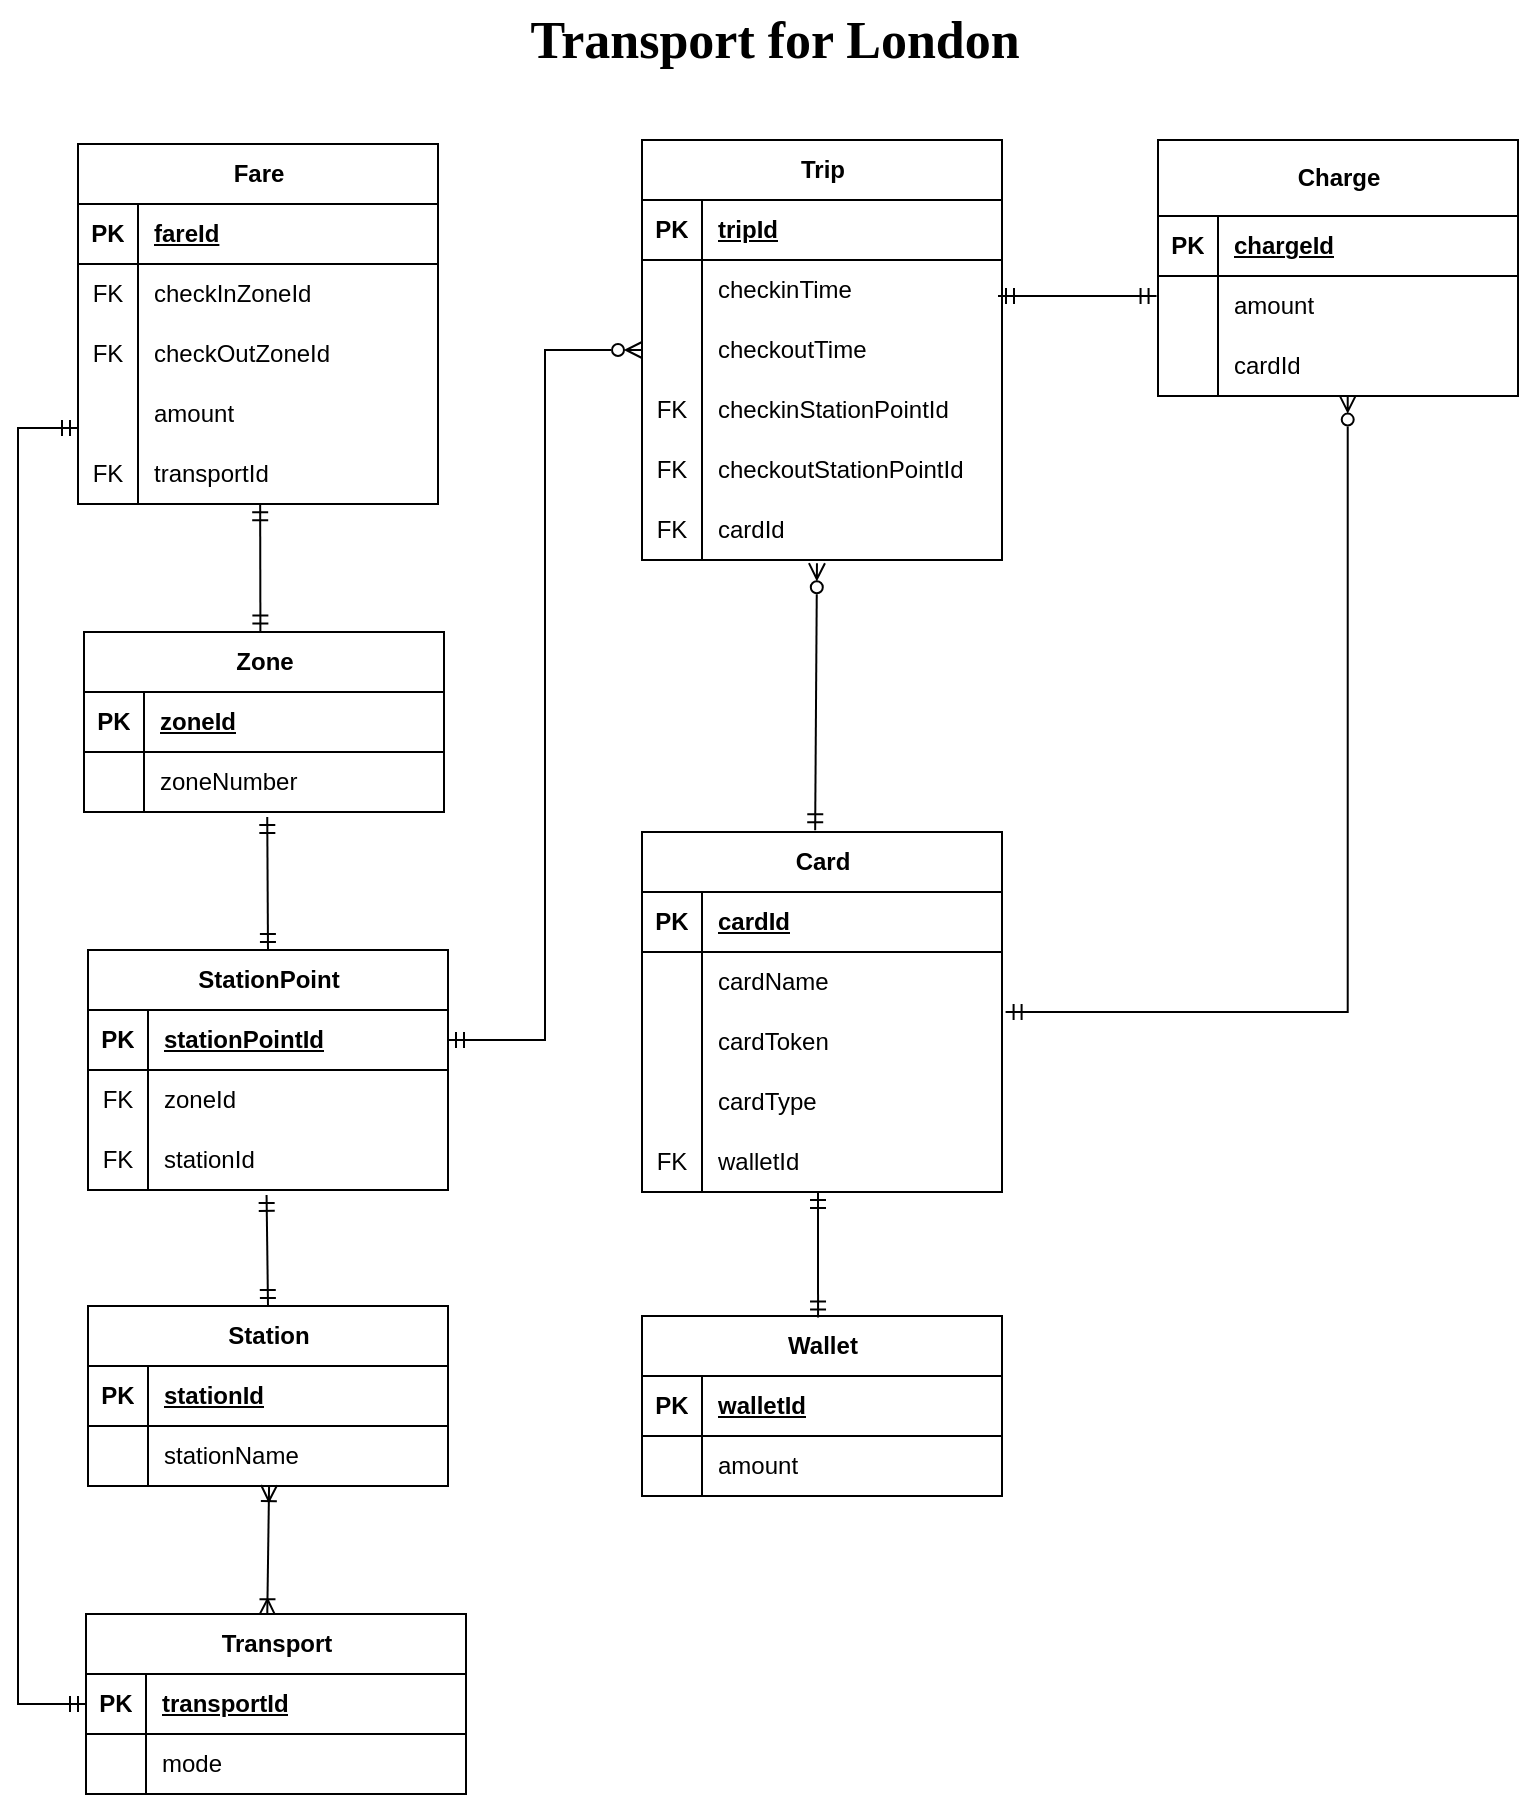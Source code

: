 <mxfile version="24.7.7">
  <diagram name="Page-1" id="7pQAhp6f_PTi3sJrhDNU">
    <mxGraphModel dx="1764" dy="916" grid="1" gridSize="10" guides="1" tooltips="1" connect="1" arrows="1" fold="1" page="1" pageScale="1" pageWidth="850" pageHeight="1100" math="0" shadow="0">
      <root>
        <mxCell id="0" />
        <mxCell id="1" parent="0" />
        <mxCell id="iJffZn7UxwOHTR3Jq8_1-1" value="Zone" style="shape=table;startSize=30;container=1;collapsible=1;childLayout=tableLayout;fixedRows=1;rowLines=0;fontStyle=1;align=center;resizeLast=1;html=1;" parent="1" vertex="1">
          <mxGeometry x="73" y="410" width="180" height="90" as="geometry" />
        </mxCell>
        <mxCell id="iJffZn7UxwOHTR3Jq8_1-2" value="" style="shape=tableRow;horizontal=0;startSize=0;swimlaneHead=0;swimlaneBody=0;fillColor=none;collapsible=0;dropTarget=0;points=[[0,0.5],[1,0.5]];portConstraint=eastwest;top=0;left=0;right=0;bottom=1;" parent="iJffZn7UxwOHTR3Jq8_1-1" vertex="1">
          <mxGeometry y="30" width="180" height="30" as="geometry" />
        </mxCell>
        <mxCell id="iJffZn7UxwOHTR3Jq8_1-3" value="PK" style="shape=partialRectangle;connectable=0;fillColor=none;top=0;left=0;bottom=0;right=0;fontStyle=1;overflow=hidden;whiteSpace=wrap;html=1;" parent="iJffZn7UxwOHTR3Jq8_1-2" vertex="1">
          <mxGeometry width="30" height="30" as="geometry">
            <mxRectangle width="30" height="30" as="alternateBounds" />
          </mxGeometry>
        </mxCell>
        <mxCell id="iJffZn7UxwOHTR3Jq8_1-4" value="zoneId" style="shape=partialRectangle;connectable=0;fillColor=none;top=0;left=0;bottom=0;right=0;align=left;spacingLeft=6;fontStyle=5;overflow=hidden;whiteSpace=wrap;html=1;" parent="iJffZn7UxwOHTR3Jq8_1-2" vertex="1">
          <mxGeometry x="30" width="150" height="30" as="geometry">
            <mxRectangle width="150" height="30" as="alternateBounds" />
          </mxGeometry>
        </mxCell>
        <mxCell id="iJffZn7UxwOHTR3Jq8_1-8" value="" style="shape=tableRow;horizontal=0;startSize=0;swimlaneHead=0;swimlaneBody=0;fillColor=none;collapsible=0;dropTarget=0;points=[[0,0.5],[1,0.5]];portConstraint=eastwest;top=0;left=0;right=0;bottom=0;" parent="iJffZn7UxwOHTR3Jq8_1-1" vertex="1">
          <mxGeometry y="60" width="180" height="30" as="geometry" />
        </mxCell>
        <mxCell id="iJffZn7UxwOHTR3Jq8_1-9" value="" style="shape=partialRectangle;connectable=0;fillColor=none;top=0;left=0;bottom=0;right=0;editable=1;overflow=hidden;whiteSpace=wrap;html=1;" parent="iJffZn7UxwOHTR3Jq8_1-8" vertex="1">
          <mxGeometry width="30" height="30" as="geometry">
            <mxRectangle width="30" height="30" as="alternateBounds" />
          </mxGeometry>
        </mxCell>
        <mxCell id="iJffZn7UxwOHTR3Jq8_1-10" value="zoneNumber" style="shape=partialRectangle;connectable=0;fillColor=none;top=0;left=0;bottom=0;right=0;align=left;spacingLeft=6;overflow=hidden;whiteSpace=wrap;html=1;" parent="iJffZn7UxwOHTR3Jq8_1-8" vertex="1">
          <mxGeometry x="30" width="150" height="30" as="geometry">
            <mxRectangle width="150" height="30" as="alternateBounds" />
          </mxGeometry>
        </mxCell>
        <mxCell id="iJffZn7UxwOHTR3Jq8_1-14" value="Trip" style="shape=table;startSize=30;container=1;collapsible=1;childLayout=tableLayout;fixedRows=1;rowLines=0;fontStyle=1;align=center;resizeLast=1;html=1;" parent="1" vertex="1">
          <mxGeometry x="352" y="164" width="180" height="210" as="geometry" />
        </mxCell>
        <mxCell id="iJffZn7UxwOHTR3Jq8_1-15" value="" style="shape=tableRow;horizontal=0;startSize=0;swimlaneHead=0;swimlaneBody=0;fillColor=none;collapsible=0;dropTarget=0;points=[[0,0.5],[1,0.5]];portConstraint=eastwest;top=0;left=0;right=0;bottom=1;" parent="iJffZn7UxwOHTR3Jq8_1-14" vertex="1">
          <mxGeometry y="30" width="180" height="30" as="geometry" />
        </mxCell>
        <mxCell id="iJffZn7UxwOHTR3Jq8_1-16" value="PK" style="shape=partialRectangle;connectable=0;fillColor=none;top=0;left=0;bottom=0;right=0;fontStyle=1;overflow=hidden;whiteSpace=wrap;html=1;" parent="iJffZn7UxwOHTR3Jq8_1-15" vertex="1">
          <mxGeometry width="30" height="30" as="geometry">
            <mxRectangle width="30" height="30" as="alternateBounds" />
          </mxGeometry>
        </mxCell>
        <mxCell id="iJffZn7UxwOHTR3Jq8_1-17" value="tripId" style="shape=partialRectangle;connectable=0;fillColor=none;top=0;left=0;bottom=0;right=0;align=left;spacingLeft=6;fontStyle=5;overflow=hidden;whiteSpace=wrap;html=1;" parent="iJffZn7UxwOHTR3Jq8_1-15" vertex="1">
          <mxGeometry x="30" width="150" height="30" as="geometry">
            <mxRectangle width="150" height="30" as="alternateBounds" />
          </mxGeometry>
        </mxCell>
        <mxCell id="iJffZn7UxwOHTR3Jq8_1-18" value="" style="shape=tableRow;horizontal=0;startSize=0;swimlaneHead=0;swimlaneBody=0;fillColor=none;collapsible=0;dropTarget=0;points=[[0,0.5],[1,0.5]];portConstraint=eastwest;top=0;left=0;right=0;bottom=0;" parent="iJffZn7UxwOHTR3Jq8_1-14" vertex="1">
          <mxGeometry y="60" width="180" height="30" as="geometry" />
        </mxCell>
        <mxCell id="iJffZn7UxwOHTR3Jq8_1-19" value="" style="shape=partialRectangle;connectable=0;fillColor=none;top=0;left=0;bottom=0;right=0;editable=1;overflow=hidden;whiteSpace=wrap;html=1;" parent="iJffZn7UxwOHTR3Jq8_1-18" vertex="1">
          <mxGeometry width="30" height="30" as="geometry">
            <mxRectangle width="30" height="30" as="alternateBounds" />
          </mxGeometry>
        </mxCell>
        <mxCell id="iJffZn7UxwOHTR3Jq8_1-20" value="checkinTime" style="shape=partialRectangle;connectable=0;fillColor=none;top=0;left=0;bottom=0;right=0;align=left;spacingLeft=6;overflow=hidden;whiteSpace=wrap;html=1;" parent="iJffZn7UxwOHTR3Jq8_1-18" vertex="1">
          <mxGeometry x="30" width="150" height="30" as="geometry">
            <mxRectangle width="150" height="30" as="alternateBounds" />
          </mxGeometry>
        </mxCell>
        <mxCell id="iJffZn7UxwOHTR3Jq8_1-63" value="" style="shape=tableRow;horizontal=0;startSize=0;swimlaneHead=0;swimlaneBody=0;fillColor=none;collapsible=0;dropTarget=0;points=[[0,0.5],[1,0.5]];portConstraint=eastwest;top=0;left=0;right=0;bottom=0;" parent="iJffZn7UxwOHTR3Jq8_1-14" vertex="1">
          <mxGeometry y="90" width="180" height="30" as="geometry" />
        </mxCell>
        <mxCell id="iJffZn7UxwOHTR3Jq8_1-64" value="" style="shape=partialRectangle;connectable=0;fillColor=none;top=0;left=0;bottom=0;right=0;editable=1;overflow=hidden;whiteSpace=wrap;html=1;" parent="iJffZn7UxwOHTR3Jq8_1-63" vertex="1">
          <mxGeometry width="30" height="30" as="geometry">
            <mxRectangle width="30" height="30" as="alternateBounds" />
          </mxGeometry>
        </mxCell>
        <mxCell id="iJffZn7UxwOHTR3Jq8_1-65" value="checkoutTime" style="shape=partialRectangle;connectable=0;fillColor=none;top=0;left=0;bottom=0;right=0;align=left;spacingLeft=6;overflow=hidden;whiteSpace=wrap;html=1;" parent="iJffZn7UxwOHTR3Jq8_1-63" vertex="1">
          <mxGeometry x="30" width="150" height="30" as="geometry">
            <mxRectangle width="150" height="30" as="alternateBounds" />
          </mxGeometry>
        </mxCell>
        <mxCell id="iJffZn7UxwOHTR3Jq8_1-69" value="" style="shape=tableRow;horizontal=0;startSize=0;swimlaneHead=0;swimlaneBody=0;fillColor=none;collapsible=0;dropTarget=0;points=[[0,0.5],[1,0.5]];portConstraint=eastwest;top=0;left=0;right=0;bottom=0;" parent="iJffZn7UxwOHTR3Jq8_1-14" vertex="1">
          <mxGeometry y="120" width="180" height="30" as="geometry" />
        </mxCell>
        <mxCell id="iJffZn7UxwOHTR3Jq8_1-70" value="FK" style="shape=partialRectangle;connectable=0;fillColor=none;top=0;left=0;bottom=0;right=0;editable=1;overflow=hidden;whiteSpace=wrap;html=1;" parent="iJffZn7UxwOHTR3Jq8_1-69" vertex="1">
          <mxGeometry width="30" height="30" as="geometry">
            <mxRectangle width="30" height="30" as="alternateBounds" />
          </mxGeometry>
        </mxCell>
        <mxCell id="iJffZn7UxwOHTR3Jq8_1-71" value="checkinStationPointId" style="shape=partialRectangle;connectable=0;fillColor=none;top=0;left=0;bottom=0;right=0;align=left;spacingLeft=6;overflow=hidden;whiteSpace=wrap;html=1;" parent="iJffZn7UxwOHTR3Jq8_1-69" vertex="1">
          <mxGeometry x="30" width="150" height="30" as="geometry">
            <mxRectangle width="150" height="30" as="alternateBounds" />
          </mxGeometry>
        </mxCell>
        <mxCell id="iJffZn7UxwOHTR3Jq8_1-72" value="" style="shape=tableRow;horizontal=0;startSize=0;swimlaneHead=0;swimlaneBody=0;fillColor=none;collapsible=0;dropTarget=0;points=[[0,0.5],[1,0.5]];portConstraint=eastwest;top=0;left=0;right=0;bottom=0;" parent="iJffZn7UxwOHTR3Jq8_1-14" vertex="1">
          <mxGeometry y="150" width="180" height="30" as="geometry" />
        </mxCell>
        <mxCell id="iJffZn7UxwOHTR3Jq8_1-73" value="FK" style="shape=partialRectangle;connectable=0;fillColor=none;top=0;left=0;bottom=0;right=0;editable=1;overflow=hidden;whiteSpace=wrap;html=1;" parent="iJffZn7UxwOHTR3Jq8_1-72" vertex="1">
          <mxGeometry width="30" height="30" as="geometry">
            <mxRectangle width="30" height="30" as="alternateBounds" />
          </mxGeometry>
        </mxCell>
        <mxCell id="iJffZn7UxwOHTR3Jq8_1-74" value="checkoutStationPointId" style="shape=partialRectangle;connectable=0;fillColor=none;top=0;left=0;bottom=0;right=0;align=left;spacingLeft=6;overflow=hidden;whiteSpace=wrap;html=1;" parent="iJffZn7UxwOHTR3Jq8_1-72" vertex="1">
          <mxGeometry x="30" width="150" height="30" as="geometry">
            <mxRectangle width="150" height="30" as="alternateBounds" />
          </mxGeometry>
        </mxCell>
        <mxCell id="G-vNG7-t3y2ZLVlh01c0-51" value="" style="shape=tableRow;horizontal=0;startSize=0;swimlaneHead=0;swimlaneBody=0;fillColor=none;collapsible=0;dropTarget=0;points=[[0,0.5],[1,0.5]];portConstraint=eastwest;top=0;left=0;right=0;bottom=0;" vertex="1" parent="iJffZn7UxwOHTR3Jq8_1-14">
          <mxGeometry y="180" width="180" height="30" as="geometry" />
        </mxCell>
        <mxCell id="G-vNG7-t3y2ZLVlh01c0-52" value="FK" style="shape=partialRectangle;connectable=0;fillColor=none;top=0;left=0;bottom=0;right=0;editable=1;overflow=hidden;whiteSpace=wrap;html=1;" vertex="1" parent="G-vNG7-t3y2ZLVlh01c0-51">
          <mxGeometry width="30" height="30" as="geometry">
            <mxRectangle width="30" height="30" as="alternateBounds" />
          </mxGeometry>
        </mxCell>
        <mxCell id="G-vNG7-t3y2ZLVlh01c0-53" value="cardId" style="shape=partialRectangle;connectable=0;fillColor=none;top=0;left=0;bottom=0;right=0;align=left;spacingLeft=6;overflow=hidden;whiteSpace=wrap;html=1;" vertex="1" parent="G-vNG7-t3y2ZLVlh01c0-51">
          <mxGeometry x="30" width="150" height="30" as="geometry">
            <mxRectangle width="150" height="30" as="alternateBounds" />
          </mxGeometry>
        </mxCell>
        <mxCell id="iJffZn7UxwOHTR3Jq8_1-35" value="Card" style="shape=table;startSize=30;container=1;collapsible=1;childLayout=tableLayout;fixedRows=1;rowLines=0;fontStyle=1;align=center;resizeLast=1;html=1;" parent="1" vertex="1">
          <mxGeometry x="352" y="510" width="180" height="180" as="geometry" />
        </mxCell>
        <mxCell id="iJffZn7UxwOHTR3Jq8_1-36" value="" style="shape=tableRow;horizontal=0;startSize=0;swimlaneHead=0;swimlaneBody=0;fillColor=none;collapsible=0;dropTarget=0;points=[[0,0.5],[1,0.5]];portConstraint=eastwest;top=0;left=0;right=0;bottom=1;" parent="iJffZn7UxwOHTR3Jq8_1-35" vertex="1">
          <mxGeometry y="30" width="180" height="30" as="geometry" />
        </mxCell>
        <mxCell id="iJffZn7UxwOHTR3Jq8_1-37" value="PK" style="shape=partialRectangle;connectable=0;fillColor=none;top=0;left=0;bottom=0;right=0;fontStyle=1;overflow=hidden;whiteSpace=wrap;html=1;" parent="iJffZn7UxwOHTR3Jq8_1-36" vertex="1">
          <mxGeometry width="30" height="30" as="geometry">
            <mxRectangle width="30" height="30" as="alternateBounds" />
          </mxGeometry>
        </mxCell>
        <mxCell id="iJffZn7UxwOHTR3Jq8_1-38" value="cardId" style="shape=partialRectangle;connectable=0;fillColor=none;top=0;left=0;bottom=0;right=0;align=left;spacingLeft=6;fontStyle=5;overflow=hidden;whiteSpace=wrap;html=1;" parent="iJffZn7UxwOHTR3Jq8_1-36" vertex="1">
          <mxGeometry x="30" width="150" height="30" as="geometry">
            <mxRectangle width="150" height="30" as="alternateBounds" />
          </mxGeometry>
        </mxCell>
        <mxCell id="iJffZn7UxwOHTR3Jq8_1-39" value="" style="shape=tableRow;horizontal=0;startSize=0;swimlaneHead=0;swimlaneBody=0;fillColor=none;collapsible=0;dropTarget=0;points=[[0,0.5],[1,0.5]];portConstraint=eastwest;top=0;left=0;right=0;bottom=0;" parent="iJffZn7UxwOHTR3Jq8_1-35" vertex="1">
          <mxGeometry y="60" width="180" height="30" as="geometry" />
        </mxCell>
        <mxCell id="iJffZn7UxwOHTR3Jq8_1-40" value="" style="shape=partialRectangle;connectable=0;fillColor=none;top=0;left=0;bottom=0;right=0;editable=1;overflow=hidden;whiteSpace=wrap;html=1;" parent="iJffZn7UxwOHTR3Jq8_1-39" vertex="1">
          <mxGeometry width="30" height="30" as="geometry">
            <mxRectangle width="30" height="30" as="alternateBounds" />
          </mxGeometry>
        </mxCell>
        <mxCell id="iJffZn7UxwOHTR3Jq8_1-41" value="cardName" style="shape=partialRectangle;connectable=0;fillColor=none;top=0;left=0;bottom=0;right=0;align=left;spacingLeft=6;overflow=hidden;whiteSpace=wrap;html=1;" parent="iJffZn7UxwOHTR3Jq8_1-39" vertex="1">
          <mxGeometry x="30" width="150" height="30" as="geometry">
            <mxRectangle width="150" height="30" as="alternateBounds" />
          </mxGeometry>
        </mxCell>
        <mxCell id="iJffZn7UxwOHTR3Jq8_1-75" value="" style="shape=tableRow;horizontal=0;startSize=0;swimlaneHead=0;swimlaneBody=0;fillColor=none;collapsible=0;dropTarget=0;points=[[0,0.5],[1,0.5]];portConstraint=eastwest;top=0;left=0;right=0;bottom=0;" parent="iJffZn7UxwOHTR3Jq8_1-35" vertex="1">
          <mxGeometry y="90" width="180" height="30" as="geometry" />
        </mxCell>
        <mxCell id="iJffZn7UxwOHTR3Jq8_1-76" value="" style="shape=partialRectangle;connectable=0;fillColor=none;top=0;left=0;bottom=0;right=0;editable=1;overflow=hidden;whiteSpace=wrap;html=1;" parent="iJffZn7UxwOHTR3Jq8_1-75" vertex="1">
          <mxGeometry width="30" height="30" as="geometry">
            <mxRectangle width="30" height="30" as="alternateBounds" />
          </mxGeometry>
        </mxCell>
        <mxCell id="iJffZn7UxwOHTR3Jq8_1-77" value="cardToken" style="shape=partialRectangle;connectable=0;fillColor=none;top=0;left=0;bottom=0;right=0;align=left;spacingLeft=6;overflow=hidden;whiteSpace=wrap;html=1;" parent="iJffZn7UxwOHTR3Jq8_1-75" vertex="1">
          <mxGeometry x="30" width="150" height="30" as="geometry">
            <mxRectangle width="150" height="30" as="alternateBounds" />
          </mxGeometry>
        </mxCell>
        <mxCell id="iJffZn7UxwOHTR3Jq8_1-78" value="" style="shape=tableRow;horizontal=0;startSize=0;swimlaneHead=0;swimlaneBody=0;fillColor=none;collapsible=0;dropTarget=0;points=[[0,0.5],[1,0.5]];portConstraint=eastwest;top=0;left=0;right=0;bottom=0;" parent="iJffZn7UxwOHTR3Jq8_1-35" vertex="1">
          <mxGeometry y="120" width="180" height="30" as="geometry" />
        </mxCell>
        <mxCell id="iJffZn7UxwOHTR3Jq8_1-79" value="" style="shape=partialRectangle;connectable=0;fillColor=none;top=0;left=0;bottom=0;right=0;editable=1;overflow=hidden;whiteSpace=wrap;html=1;" parent="iJffZn7UxwOHTR3Jq8_1-78" vertex="1">
          <mxGeometry width="30" height="30" as="geometry">
            <mxRectangle width="30" height="30" as="alternateBounds" />
          </mxGeometry>
        </mxCell>
        <mxCell id="iJffZn7UxwOHTR3Jq8_1-80" value="cardType" style="shape=partialRectangle;connectable=0;fillColor=none;top=0;left=0;bottom=0;right=0;align=left;spacingLeft=6;overflow=hidden;whiteSpace=wrap;html=1;" parent="iJffZn7UxwOHTR3Jq8_1-78" vertex="1">
          <mxGeometry x="30" width="150" height="30" as="geometry">
            <mxRectangle width="150" height="30" as="alternateBounds" />
          </mxGeometry>
        </mxCell>
        <mxCell id="G-vNG7-t3y2ZLVlh01c0-48" value="" style="shape=tableRow;horizontal=0;startSize=0;swimlaneHead=0;swimlaneBody=0;fillColor=none;collapsible=0;dropTarget=0;points=[[0,0.5],[1,0.5]];portConstraint=eastwest;top=0;left=0;right=0;bottom=0;" vertex="1" parent="iJffZn7UxwOHTR3Jq8_1-35">
          <mxGeometry y="150" width="180" height="30" as="geometry" />
        </mxCell>
        <mxCell id="G-vNG7-t3y2ZLVlh01c0-49" value="FK" style="shape=partialRectangle;connectable=0;fillColor=none;top=0;left=0;bottom=0;right=0;editable=1;overflow=hidden;whiteSpace=wrap;html=1;" vertex="1" parent="G-vNG7-t3y2ZLVlh01c0-48">
          <mxGeometry width="30" height="30" as="geometry">
            <mxRectangle width="30" height="30" as="alternateBounds" />
          </mxGeometry>
        </mxCell>
        <mxCell id="G-vNG7-t3y2ZLVlh01c0-50" value="walletId" style="shape=partialRectangle;connectable=0;fillColor=none;top=0;left=0;bottom=0;right=0;align=left;spacingLeft=6;overflow=hidden;whiteSpace=wrap;html=1;" vertex="1" parent="G-vNG7-t3y2ZLVlh01c0-48">
          <mxGeometry x="30" width="150" height="30" as="geometry">
            <mxRectangle width="150" height="30" as="alternateBounds" />
          </mxGeometry>
        </mxCell>
        <mxCell id="iJffZn7UxwOHTR3Jq8_1-49" value="Station" style="shape=table;startSize=30;container=1;collapsible=1;childLayout=tableLayout;fixedRows=1;rowLines=0;fontStyle=1;align=center;resizeLast=1;html=1;" parent="1" vertex="1">
          <mxGeometry x="75" y="747" width="180" height="90" as="geometry" />
        </mxCell>
        <mxCell id="iJffZn7UxwOHTR3Jq8_1-50" value="" style="shape=tableRow;horizontal=0;startSize=0;swimlaneHead=0;swimlaneBody=0;fillColor=none;collapsible=0;dropTarget=0;points=[[0,0.5],[1,0.5]];portConstraint=eastwest;top=0;left=0;right=0;bottom=1;" parent="iJffZn7UxwOHTR3Jq8_1-49" vertex="1">
          <mxGeometry y="30" width="180" height="30" as="geometry" />
        </mxCell>
        <mxCell id="iJffZn7UxwOHTR3Jq8_1-51" value="PK" style="shape=partialRectangle;connectable=0;fillColor=none;top=0;left=0;bottom=0;right=0;fontStyle=1;overflow=hidden;whiteSpace=wrap;html=1;" parent="iJffZn7UxwOHTR3Jq8_1-50" vertex="1">
          <mxGeometry width="30" height="30" as="geometry">
            <mxRectangle width="30" height="30" as="alternateBounds" />
          </mxGeometry>
        </mxCell>
        <mxCell id="iJffZn7UxwOHTR3Jq8_1-52" value="stationId" style="shape=partialRectangle;connectable=0;fillColor=none;top=0;left=0;bottom=0;right=0;align=left;spacingLeft=6;fontStyle=5;overflow=hidden;whiteSpace=wrap;html=1;" parent="iJffZn7UxwOHTR3Jq8_1-50" vertex="1">
          <mxGeometry x="30" width="150" height="30" as="geometry">
            <mxRectangle width="150" height="30" as="alternateBounds" />
          </mxGeometry>
        </mxCell>
        <mxCell id="iJffZn7UxwOHTR3Jq8_1-116" value="" style="shape=tableRow;horizontal=0;startSize=0;swimlaneHead=0;swimlaneBody=0;fillColor=none;collapsible=0;dropTarget=0;points=[[0,0.5],[1,0.5]];portConstraint=eastwest;top=0;left=0;right=0;bottom=0;" parent="iJffZn7UxwOHTR3Jq8_1-49" vertex="1">
          <mxGeometry y="60" width="180" height="30" as="geometry" />
        </mxCell>
        <mxCell id="iJffZn7UxwOHTR3Jq8_1-117" value="" style="shape=partialRectangle;connectable=0;fillColor=none;top=0;left=0;bottom=0;right=0;editable=1;overflow=hidden;whiteSpace=wrap;html=1;" parent="iJffZn7UxwOHTR3Jq8_1-116" vertex="1">
          <mxGeometry width="30" height="30" as="geometry">
            <mxRectangle width="30" height="30" as="alternateBounds" />
          </mxGeometry>
        </mxCell>
        <mxCell id="iJffZn7UxwOHTR3Jq8_1-118" value="stationName" style="shape=partialRectangle;connectable=0;fillColor=none;top=0;left=0;bottom=0;right=0;align=left;spacingLeft=6;overflow=hidden;whiteSpace=wrap;html=1;" parent="iJffZn7UxwOHTR3Jq8_1-116" vertex="1">
          <mxGeometry x="30" width="150" height="30" as="geometry">
            <mxRectangle width="150" height="30" as="alternateBounds" />
          </mxGeometry>
        </mxCell>
        <mxCell id="iJffZn7UxwOHTR3Jq8_1-56" value="Charge" style="shape=table;startSize=38;container=1;collapsible=1;childLayout=tableLayout;fixedRows=1;rowLines=0;fontStyle=1;align=center;resizeLast=1;html=1;" parent="1" vertex="1">
          <mxGeometry x="610" y="164" width="180" height="128" as="geometry" />
        </mxCell>
        <mxCell id="iJffZn7UxwOHTR3Jq8_1-57" value="" style="shape=tableRow;horizontal=0;startSize=0;swimlaneHead=0;swimlaneBody=0;fillColor=none;collapsible=0;dropTarget=0;points=[[0,0.5],[1,0.5]];portConstraint=eastwest;top=0;left=0;right=0;bottom=1;" parent="iJffZn7UxwOHTR3Jq8_1-56" vertex="1">
          <mxGeometry y="38" width="180" height="30" as="geometry" />
        </mxCell>
        <mxCell id="iJffZn7UxwOHTR3Jq8_1-58" value="PK" style="shape=partialRectangle;connectable=0;fillColor=none;top=0;left=0;bottom=0;right=0;fontStyle=1;overflow=hidden;whiteSpace=wrap;html=1;" parent="iJffZn7UxwOHTR3Jq8_1-57" vertex="1">
          <mxGeometry width="30" height="30" as="geometry">
            <mxRectangle width="30" height="30" as="alternateBounds" />
          </mxGeometry>
        </mxCell>
        <mxCell id="iJffZn7UxwOHTR3Jq8_1-59" value="chargeId" style="shape=partialRectangle;connectable=0;fillColor=none;top=0;left=0;bottom=0;right=0;align=left;spacingLeft=6;fontStyle=5;overflow=hidden;whiteSpace=wrap;html=1;" parent="iJffZn7UxwOHTR3Jq8_1-57" vertex="1">
          <mxGeometry x="30" width="150" height="30" as="geometry">
            <mxRectangle width="150" height="30" as="alternateBounds" />
          </mxGeometry>
        </mxCell>
        <mxCell id="iJffZn7UxwOHTR3Jq8_1-87" value="" style="shape=tableRow;horizontal=0;startSize=0;swimlaneHead=0;swimlaneBody=0;fillColor=none;collapsible=0;dropTarget=0;points=[[0,0.5],[1,0.5]];portConstraint=eastwest;top=0;left=0;right=0;bottom=0;" parent="iJffZn7UxwOHTR3Jq8_1-56" vertex="1">
          <mxGeometry y="68" width="180" height="30" as="geometry" />
        </mxCell>
        <mxCell id="iJffZn7UxwOHTR3Jq8_1-88" value="" style="shape=partialRectangle;connectable=0;fillColor=none;top=0;left=0;bottom=0;right=0;editable=1;overflow=hidden;whiteSpace=wrap;html=1;" parent="iJffZn7UxwOHTR3Jq8_1-87" vertex="1">
          <mxGeometry width="30" height="30" as="geometry">
            <mxRectangle width="30" height="30" as="alternateBounds" />
          </mxGeometry>
        </mxCell>
        <mxCell id="iJffZn7UxwOHTR3Jq8_1-89" value="amount" style="shape=partialRectangle;connectable=0;fillColor=none;top=0;left=0;bottom=0;right=0;align=left;spacingLeft=6;overflow=hidden;whiteSpace=wrap;html=1;" parent="iJffZn7UxwOHTR3Jq8_1-87" vertex="1">
          <mxGeometry x="30" width="150" height="30" as="geometry">
            <mxRectangle width="150" height="30" as="alternateBounds" />
          </mxGeometry>
        </mxCell>
        <mxCell id="G-vNG7-t3y2ZLVlh01c0-19" value="" style="shape=tableRow;horizontal=0;startSize=0;swimlaneHead=0;swimlaneBody=0;fillColor=none;collapsible=0;dropTarget=0;points=[[0,0.5],[1,0.5]];portConstraint=eastwest;top=0;left=0;right=0;bottom=0;" vertex="1" parent="iJffZn7UxwOHTR3Jq8_1-56">
          <mxGeometry y="98" width="180" height="30" as="geometry" />
        </mxCell>
        <mxCell id="G-vNG7-t3y2ZLVlh01c0-20" value="" style="shape=partialRectangle;connectable=0;fillColor=none;top=0;left=0;bottom=0;right=0;editable=1;overflow=hidden;whiteSpace=wrap;html=1;" vertex="1" parent="G-vNG7-t3y2ZLVlh01c0-19">
          <mxGeometry width="30" height="30" as="geometry">
            <mxRectangle width="30" height="30" as="alternateBounds" />
          </mxGeometry>
        </mxCell>
        <mxCell id="G-vNG7-t3y2ZLVlh01c0-21" value="cardId" style="shape=partialRectangle;connectable=0;fillColor=none;top=0;left=0;bottom=0;right=0;align=left;spacingLeft=6;overflow=hidden;whiteSpace=wrap;html=1;" vertex="1" parent="G-vNG7-t3y2ZLVlh01c0-19">
          <mxGeometry x="30" width="150" height="30" as="geometry">
            <mxRectangle width="150" height="30" as="alternateBounds" />
          </mxGeometry>
        </mxCell>
        <mxCell id="iJffZn7UxwOHTR3Jq8_1-127" value="" style="fontSize=12;html=1;endArrow=ERoneToMany;startArrow=ERoneToMany;rounded=0;entryX=0.503;entryY=0.986;entryDx=0;entryDy=0;entryPerimeter=0;exitX=0.477;exitY=0.007;exitDx=0;exitDy=0;exitPerimeter=0;" parent="1" source="iJffZn7UxwOHTR3Jq8_1-42" target="iJffZn7UxwOHTR3Jq8_1-116" edge="1">
          <mxGeometry width="100" height="100" relative="1" as="geometry">
            <mxPoint x="280" y="708" as="sourcePoint" />
            <mxPoint x="164.62" y="732.02" as="targetPoint" />
          </mxGeometry>
        </mxCell>
        <mxCell id="iJffZn7UxwOHTR3Jq8_1-130" value="" style="edgeStyle=elbowEdgeStyle;fontSize=12;html=1;endArrow=ERmandOne;startArrow=ERzeroToMany;rounded=0;entryX=1;entryY=0.5;entryDx=0;entryDy=0;exitX=0;exitY=0.5;exitDx=0;exitDy=0;startFill=0;endFill=0;" parent="1" source="iJffZn7UxwOHTR3Jq8_1-14" target="G-vNG7-t3y2ZLVlh01c0-2" edge="1">
          <mxGeometry width="100" height="100" relative="1" as="geometry">
            <mxPoint x="340" y="508" as="sourcePoint" />
            <mxPoint x="255" y="822" as="targetPoint" />
          </mxGeometry>
        </mxCell>
        <mxCell id="iJffZn7UxwOHTR3Jq8_1-165" value="" style="edgeStyle=elbowEdgeStyle;fontSize=12;html=1;endArrow=ERzeroToMany;startArrow=ERmandOne;rounded=0;startFill=0;endFill=0;elbow=vertical;exitX=1.01;exitY=-0.001;exitDx=0;exitDy=0;exitPerimeter=0;entryX=0.527;entryY=0.993;entryDx=0;entryDy=0;entryPerimeter=0;" parent="1" source="iJffZn7UxwOHTR3Jq8_1-75" target="G-vNG7-t3y2ZLVlh01c0-19" edge="1">
          <mxGeometry width="100" height="100" relative="1" as="geometry">
            <mxPoint x="540" y="600" as="sourcePoint" />
            <mxPoint x="705" y="410" as="targetPoint" />
            <Array as="points">
              <mxPoint x="620" y="600" />
            </Array>
          </mxGeometry>
        </mxCell>
        <mxCell id="iJffZn7UxwOHTR3Jq8_1-166" value="" style="fontSize=12;html=1;endArrow=ERmandOne;startArrow=ERmandOne;rounded=0;exitX=-0.004;exitY=0.333;exitDx=0;exitDy=0;exitPerimeter=0;endFill=0;startFill=0;" parent="1" source="iJffZn7UxwOHTR3Jq8_1-87" edge="1">
          <mxGeometry width="100" height="100" relative="1" as="geometry">
            <mxPoint x="590" y="297" as="sourcePoint" />
            <mxPoint x="530" y="242" as="targetPoint" />
          </mxGeometry>
        </mxCell>
        <mxCell id="iJffZn7UxwOHTR3Jq8_1-167" value="&lt;b&gt;&lt;font face=&quot;Verdana&quot; style=&quot;font-size: 26px;&quot;&gt;Transport for London&lt;/font&gt;&lt;/b&gt;" style="text;html=1;align=center;verticalAlign=middle;resizable=0;points=[];autosize=1;strokeColor=none;fillColor=none;" parent="1" vertex="1">
          <mxGeometry x="253" y="94" width="330" height="40" as="geometry" />
        </mxCell>
        <mxCell id="iJffZn7UxwOHTR3Jq8_1-195" value="" style="fontSize=12;html=1;endArrow=ERmandOne;startArrow=ERzeroToMany;rounded=0;entryX=0.481;entryY=-0.005;entryDx=0;entryDy=0;startFill=0;endFill=0;entryPerimeter=0;exitX=0.486;exitY=1.053;exitDx=0;exitDy=0;exitPerimeter=0;" parent="1" source="G-vNG7-t3y2ZLVlh01c0-51" target="iJffZn7UxwOHTR3Jq8_1-35" edge="1">
          <mxGeometry width="100" height="100" relative="1" as="geometry">
            <mxPoint x="440" y="430" as="sourcePoint" />
            <mxPoint x="435" y="697" as="targetPoint" />
          </mxGeometry>
        </mxCell>
        <mxCell id="iJffZn7UxwOHTR3Jq8_1-197" value="Fare" style="shape=table;startSize=30;container=1;collapsible=1;childLayout=tableLayout;fixedRows=1;rowLines=0;fontStyle=1;align=center;resizeLast=1;html=1;" parent="1" vertex="1">
          <mxGeometry x="70" y="166" width="180" height="180" as="geometry" />
        </mxCell>
        <mxCell id="iJffZn7UxwOHTR3Jq8_1-198" value="" style="shape=tableRow;horizontal=0;startSize=0;swimlaneHead=0;swimlaneBody=0;fillColor=none;collapsible=0;dropTarget=0;points=[[0,0.5],[1,0.5]];portConstraint=eastwest;top=0;left=0;right=0;bottom=1;" parent="iJffZn7UxwOHTR3Jq8_1-197" vertex="1">
          <mxGeometry y="30" width="180" height="30" as="geometry" />
        </mxCell>
        <mxCell id="iJffZn7UxwOHTR3Jq8_1-199" value="PK" style="shape=partialRectangle;connectable=0;fillColor=none;top=0;left=0;bottom=0;right=0;fontStyle=1;overflow=hidden;whiteSpace=wrap;html=1;" parent="iJffZn7UxwOHTR3Jq8_1-198" vertex="1">
          <mxGeometry width="30" height="30" as="geometry">
            <mxRectangle width="30" height="30" as="alternateBounds" />
          </mxGeometry>
        </mxCell>
        <mxCell id="iJffZn7UxwOHTR3Jq8_1-200" value="fareId" style="shape=partialRectangle;connectable=0;fillColor=none;top=0;left=0;bottom=0;right=0;align=left;spacingLeft=6;fontStyle=5;overflow=hidden;whiteSpace=wrap;html=1;" parent="iJffZn7UxwOHTR3Jq8_1-198" vertex="1">
          <mxGeometry x="30" width="150" height="30" as="geometry">
            <mxRectangle width="150" height="30" as="alternateBounds" />
          </mxGeometry>
        </mxCell>
        <mxCell id="iJffZn7UxwOHTR3Jq8_1-204" value="" style="shape=tableRow;horizontal=0;startSize=0;swimlaneHead=0;swimlaneBody=0;fillColor=none;collapsible=0;dropTarget=0;points=[[0,0.5],[1,0.5]];portConstraint=eastwest;top=0;left=0;right=0;bottom=0;" parent="iJffZn7UxwOHTR3Jq8_1-197" vertex="1">
          <mxGeometry y="60" width="180" height="30" as="geometry" />
        </mxCell>
        <mxCell id="iJffZn7UxwOHTR3Jq8_1-205" value="FK" style="shape=partialRectangle;connectable=0;fillColor=none;top=0;left=0;bottom=0;right=0;editable=1;overflow=hidden;whiteSpace=wrap;html=1;" parent="iJffZn7UxwOHTR3Jq8_1-204" vertex="1">
          <mxGeometry width="30" height="30" as="geometry">
            <mxRectangle width="30" height="30" as="alternateBounds" />
          </mxGeometry>
        </mxCell>
        <mxCell id="iJffZn7UxwOHTR3Jq8_1-206" value="checkInZoneId" style="shape=partialRectangle;connectable=0;fillColor=none;top=0;left=0;bottom=0;right=0;align=left;spacingLeft=6;overflow=hidden;whiteSpace=wrap;html=1;" parent="iJffZn7UxwOHTR3Jq8_1-204" vertex="1">
          <mxGeometry x="30" width="150" height="30" as="geometry">
            <mxRectangle width="150" height="30" as="alternateBounds" />
          </mxGeometry>
        </mxCell>
        <mxCell id="iJffZn7UxwOHTR3Jq8_1-207" value="" style="shape=tableRow;horizontal=0;startSize=0;swimlaneHead=0;swimlaneBody=0;fillColor=none;collapsible=0;dropTarget=0;points=[[0,0.5],[1,0.5]];portConstraint=eastwest;top=0;left=0;right=0;bottom=0;" parent="iJffZn7UxwOHTR3Jq8_1-197" vertex="1">
          <mxGeometry y="90" width="180" height="30" as="geometry" />
        </mxCell>
        <mxCell id="iJffZn7UxwOHTR3Jq8_1-208" value="FK" style="shape=partialRectangle;connectable=0;fillColor=none;top=0;left=0;bottom=0;right=0;editable=1;overflow=hidden;whiteSpace=wrap;html=1;" parent="iJffZn7UxwOHTR3Jq8_1-207" vertex="1">
          <mxGeometry width="30" height="30" as="geometry">
            <mxRectangle width="30" height="30" as="alternateBounds" />
          </mxGeometry>
        </mxCell>
        <mxCell id="iJffZn7UxwOHTR3Jq8_1-209" value="checkOutZoneId" style="shape=partialRectangle;connectable=0;fillColor=none;top=0;left=0;bottom=0;right=0;align=left;spacingLeft=6;overflow=hidden;whiteSpace=wrap;html=1;" parent="iJffZn7UxwOHTR3Jq8_1-207" vertex="1">
          <mxGeometry x="30" width="150" height="30" as="geometry">
            <mxRectangle width="150" height="30" as="alternateBounds" />
          </mxGeometry>
        </mxCell>
        <mxCell id="iJffZn7UxwOHTR3Jq8_1-214" value="" style="shape=tableRow;horizontal=0;startSize=0;swimlaneHead=0;swimlaneBody=0;fillColor=none;collapsible=0;dropTarget=0;points=[[0,0.5],[1,0.5]];portConstraint=eastwest;top=0;left=0;right=0;bottom=0;" parent="iJffZn7UxwOHTR3Jq8_1-197" vertex="1">
          <mxGeometry y="120" width="180" height="30" as="geometry" />
        </mxCell>
        <mxCell id="iJffZn7UxwOHTR3Jq8_1-215" value="" style="shape=partialRectangle;connectable=0;fillColor=none;top=0;left=0;bottom=0;right=0;editable=1;overflow=hidden;whiteSpace=wrap;html=1;" parent="iJffZn7UxwOHTR3Jq8_1-214" vertex="1">
          <mxGeometry width="30" height="30" as="geometry">
            <mxRectangle width="30" height="30" as="alternateBounds" />
          </mxGeometry>
        </mxCell>
        <mxCell id="iJffZn7UxwOHTR3Jq8_1-216" value="amount" style="shape=partialRectangle;connectable=0;fillColor=none;top=0;left=0;bottom=0;right=0;align=left;spacingLeft=6;overflow=hidden;whiteSpace=wrap;html=1;" parent="iJffZn7UxwOHTR3Jq8_1-214" vertex="1">
          <mxGeometry x="30" width="150" height="30" as="geometry">
            <mxRectangle width="150" height="30" as="alternateBounds" />
          </mxGeometry>
        </mxCell>
        <mxCell id="G-vNG7-t3y2ZLVlh01c0-22" value="" style="shape=tableRow;horizontal=0;startSize=0;swimlaneHead=0;swimlaneBody=0;fillColor=none;collapsible=0;dropTarget=0;points=[[0,0.5],[1,0.5]];portConstraint=eastwest;top=0;left=0;right=0;bottom=0;" vertex="1" parent="iJffZn7UxwOHTR3Jq8_1-197">
          <mxGeometry y="150" width="180" height="30" as="geometry" />
        </mxCell>
        <mxCell id="G-vNG7-t3y2ZLVlh01c0-23" value="FK" style="shape=partialRectangle;connectable=0;fillColor=none;top=0;left=0;bottom=0;right=0;editable=1;overflow=hidden;whiteSpace=wrap;html=1;" vertex="1" parent="G-vNG7-t3y2ZLVlh01c0-22">
          <mxGeometry width="30" height="30" as="geometry">
            <mxRectangle width="30" height="30" as="alternateBounds" />
          </mxGeometry>
        </mxCell>
        <mxCell id="G-vNG7-t3y2ZLVlh01c0-24" value="transportId" style="shape=partialRectangle;connectable=0;fillColor=none;top=0;left=0;bottom=0;right=0;align=left;spacingLeft=6;overflow=hidden;whiteSpace=wrap;html=1;" vertex="1" parent="G-vNG7-t3y2ZLVlh01c0-22">
          <mxGeometry x="30" width="150" height="30" as="geometry">
            <mxRectangle width="150" height="30" as="alternateBounds" />
          </mxGeometry>
        </mxCell>
        <mxCell id="iJffZn7UxwOHTR3Jq8_1-211" value="" style="fontSize=12;html=1;endArrow=ERmandOne;startArrow=ERmandOne;rounded=0;exitX=0.49;exitY=-0.003;exitDx=0;exitDy=0;exitPerimeter=0;entryX=0.506;entryY=1.004;entryDx=0;entryDy=0;entryPerimeter=0;" parent="1" source="iJffZn7UxwOHTR3Jq8_1-1" target="G-vNG7-t3y2ZLVlh01c0-22" edge="1">
          <mxGeometry width="100" height="100" relative="1" as="geometry">
            <mxPoint x="160" y="388" as="sourcePoint" />
            <mxPoint x="160" y="350" as="targetPoint" />
          </mxGeometry>
        </mxCell>
        <mxCell id="iJffZn7UxwOHTR3Jq8_1-212" value="" style="edgeStyle=orthogonalEdgeStyle;fontSize=12;html=1;endArrow=ERmandOne;startArrow=ERmandOne;rounded=0;" parent="1" source="iJffZn7UxwOHTR3Jq8_1-42" edge="1">
          <mxGeometry width="100" height="100" relative="1" as="geometry">
            <mxPoint x="60" y="850" as="sourcePoint" />
            <mxPoint x="70" y="308" as="targetPoint" />
            <Array as="points">
              <mxPoint x="40" y="308" />
            </Array>
          </mxGeometry>
        </mxCell>
        <mxCell id="iJffZn7UxwOHTR3Jq8_1-42" value="Transport" style="shape=table;startSize=30;container=1;collapsible=1;childLayout=tableLayout;fixedRows=1;rowLines=0;fontStyle=1;align=center;resizeLast=1;html=1;" parent="1" vertex="1">
          <mxGeometry x="74" y="901" width="190" height="90" as="geometry" />
        </mxCell>
        <mxCell id="iJffZn7UxwOHTR3Jq8_1-43" value="" style="shape=tableRow;horizontal=0;startSize=0;swimlaneHead=0;swimlaneBody=0;fillColor=none;collapsible=0;dropTarget=0;points=[[0,0.5],[1,0.5]];portConstraint=eastwest;top=0;left=0;right=0;bottom=1;" parent="iJffZn7UxwOHTR3Jq8_1-42" vertex="1">
          <mxGeometry y="30" width="190" height="30" as="geometry" />
        </mxCell>
        <mxCell id="iJffZn7UxwOHTR3Jq8_1-44" value="PK" style="shape=partialRectangle;connectable=0;fillColor=none;top=0;left=0;bottom=0;right=0;fontStyle=1;overflow=hidden;whiteSpace=wrap;html=1;" parent="iJffZn7UxwOHTR3Jq8_1-43" vertex="1">
          <mxGeometry width="30" height="30" as="geometry">
            <mxRectangle width="30" height="30" as="alternateBounds" />
          </mxGeometry>
        </mxCell>
        <mxCell id="iJffZn7UxwOHTR3Jq8_1-45" value="transportId" style="shape=partialRectangle;connectable=0;fillColor=none;top=0;left=0;bottom=0;right=0;align=left;spacingLeft=6;fontStyle=5;overflow=hidden;whiteSpace=wrap;html=1;" parent="iJffZn7UxwOHTR3Jq8_1-43" vertex="1">
          <mxGeometry x="30" width="160" height="30" as="geometry">
            <mxRectangle width="160" height="30" as="alternateBounds" />
          </mxGeometry>
        </mxCell>
        <mxCell id="iJffZn7UxwOHTR3Jq8_1-46" value="" style="shape=tableRow;horizontal=0;startSize=0;swimlaneHead=0;swimlaneBody=0;fillColor=none;collapsible=0;dropTarget=0;points=[[0,0.5],[1,0.5]];portConstraint=eastwest;top=0;left=0;right=0;bottom=0;" parent="iJffZn7UxwOHTR3Jq8_1-42" vertex="1">
          <mxGeometry y="60" width="190" height="30" as="geometry" />
        </mxCell>
        <mxCell id="iJffZn7UxwOHTR3Jq8_1-47" value="" style="shape=partialRectangle;connectable=0;fillColor=none;top=0;left=0;bottom=0;right=0;editable=1;overflow=hidden;whiteSpace=wrap;html=1;" parent="iJffZn7UxwOHTR3Jq8_1-46" vertex="1">
          <mxGeometry width="30" height="30" as="geometry">
            <mxRectangle width="30" height="30" as="alternateBounds" />
          </mxGeometry>
        </mxCell>
        <mxCell id="iJffZn7UxwOHTR3Jq8_1-48" value="mode" style="shape=partialRectangle;connectable=0;fillColor=none;top=0;left=0;bottom=0;right=0;align=left;spacingLeft=6;overflow=hidden;whiteSpace=wrap;html=1;" parent="iJffZn7UxwOHTR3Jq8_1-46" vertex="1">
          <mxGeometry x="30" width="160" height="30" as="geometry">
            <mxRectangle width="160" height="30" as="alternateBounds" />
          </mxGeometry>
        </mxCell>
        <mxCell id="urI-k_zSftJthb_doXvR-1" value="Wallet" style="shape=table;startSize=30;container=1;collapsible=1;childLayout=tableLayout;fixedRows=1;rowLines=0;fontStyle=1;align=center;resizeLast=1;html=1;" parent="1" vertex="1">
          <mxGeometry x="352" y="752" width="180" height="90" as="geometry" />
        </mxCell>
        <mxCell id="urI-k_zSftJthb_doXvR-2" value="" style="shape=tableRow;horizontal=0;startSize=0;swimlaneHead=0;swimlaneBody=0;fillColor=none;collapsible=0;dropTarget=0;points=[[0,0.5],[1,0.5]];portConstraint=eastwest;top=0;left=0;right=0;bottom=1;" parent="urI-k_zSftJthb_doXvR-1" vertex="1">
          <mxGeometry y="30" width="180" height="30" as="geometry" />
        </mxCell>
        <mxCell id="urI-k_zSftJthb_doXvR-3" value="PK" style="shape=partialRectangle;connectable=0;fillColor=none;top=0;left=0;bottom=0;right=0;fontStyle=1;overflow=hidden;whiteSpace=wrap;html=1;" parent="urI-k_zSftJthb_doXvR-2" vertex="1">
          <mxGeometry width="30" height="30" as="geometry">
            <mxRectangle width="30" height="30" as="alternateBounds" />
          </mxGeometry>
        </mxCell>
        <mxCell id="urI-k_zSftJthb_doXvR-4" value="walletId" style="shape=partialRectangle;connectable=0;fillColor=none;top=0;left=0;bottom=0;right=0;align=left;spacingLeft=6;fontStyle=5;overflow=hidden;whiteSpace=wrap;html=1;" parent="urI-k_zSftJthb_doXvR-2" vertex="1">
          <mxGeometry x="30" width="150" height="30" as="geometry">
            <mxRectangle width="150" height="30" as="alternateBounds" />
          </mxGeometry>
        </mxCell>
        <mxCell id="urI-k_zSftJthb_doXvR-5" value="" style="shape=tableRow;horizontal=0;startSize=0;swimlaneHead=0;swimlaneBody=0;fillColor=none;collapsible=0;dropTarget=0;points=[[0,0.5],[1,0.5]];portConstraint=eastwest;top=0;left=0;right=0;bottom=0;" parent="urI-k_zSftJthb_doXvR-1" vertex="1">
          <mxGeometry y="60" width="180" height="30" as="geometry" />
        </mxCell>
        <mxCell id="urI-k_zSftJthb_doXvR-6" value="" style="shape=partialRectangle;connectable=0;fillColor=none;top=0;left=0;bottom=0;right=0;editable=1;overflow=hidden;whiteSpace=wrap;html=1;" parent="urI-k_zSftJthb_doXvR-5" vertex="1">
          <mxGeometry width="30" height="30" as="geometry">
            <mxRectangle width="30" height="30" as="alternateBounds" />
          </mxGeometry>
        </mxCell>
        <mxCell id="urI-k_zSftJthb_doXvR-7" value="amount" style="shape=partialRectangle;connectable=0;fillColor=none;top=0;left=0;bottom=0;right=0;align=left;spacingLeft=6;overflow=hidden;whiteSpace=wrap;html=1;" parent="urI-k_zSftJthb_doXvR-5" vertex="1">
          <mxGeometry x="30" width="150" height="30" as="geometry">
            <mxRectangle width="150" height="30" as="alternateBounds" />
          </mxGeometry>
        </mxCell>
        <mxCell id="urI-k_zSftJthb_doXvR-14" value="" style="fontSize=12;html=1;endArrow=ERmandOne;startArrow=ERmandOne;rounded=0;exitX=0.489;exitY=0.008;exitDx=0;exitDy=0;exitPerimeter=0;" parent="1" source="urI-k_zSftJthb_doXvR-1" edge="1">
          <mxGeometry width="100" height="100" relative="1" as="geometry">
            <mxPoint x="440" y="740" as="sourcePoint" />
            <mxPoint x="440" y="690" as="targetPoint" />
          </mxGeometry>
        </mxCell>
        <mxCell id="G-vNG7-t3y2ZLVlh01c0-1" value="StationPoint" style="shape=table;startSize=30;container=1;collapsible=1;childLayout=tableLayout;fixedRows=1;rowLines=0;fontStyle=1;align=center;resizeLast=1;html=1;" vertex="1" parent="1">
          <mxGeometry x="75" y="569" width="180" height="120" as="geometry" />
        </mxCell>
        <mxCell id="G-vNG7-t3y2ZLVlh01c0-2" value="" style="shape=tableRow;horizontal=0;startSize=0;swimlaneHead=0;swimlaneBody=0;fillColor=none;collapsible=0;dropTarget=0;points=[[0,0.5],[1,0.5]];portConstraint=eastwest;top=0;left=0;right=0;bottom=1;" vertex="1" parent="G-vNG7-t3y2ZLVlh01c0-1">
          <mxGeometry y="30" width="180" height="30" as="geometry" />
        </mxCell>
        <mxCell id="G-vNG7-t3y2ZLVlh01c0-3" value="PK" style="shape=partialRectangle;connectable=0;fillColor=none;top=0;left=0;bottom=0;right=0;fontStyle=1;overflow=hidden;whiteSpace=wrap;html=1;" vertex="1" parent="G-vNG7-t3y2ZLVlh01c0-2">
          <mxGeometry width="30" height="30" as="geometry">
            <mxRectangle width="30" height="30" as="alternateBounds" />
          </mxGeometry>
        </mxCell>
        <mxCell id="G-vNG7-t3y2ZLVlh01c0-4" value="stationPointId" style="shape=partialRectangle;connectable=0;fillColor=none;top=0;left=0;bottom=0;right=0;align=left;spacingLeft=6;fontStyle=5;overflow=hidden;whiteSpace=wrap;html=1;" vertex="1" parent="G-vNG7-t3y2ZLVlh01c0-2">
          <mxGeometry x="30" width="150" height="30" as="geometry">
            <mxRectangle width="150" height="30" as="alternateBounds" />
          </mxGeometry>
        </mxCell>
        <mxCell id="G-vNG7-t3y2ZLVlh01c0-5" value="" style="shape=tableRow;horizontal=0;startSize=0;swimlaneHead=0;swimlaneBody=0;fillColor=none;collapsible=0;dropTarget=0;points=[[0,0.5],[1,0.5]];portConstraint=eastwest;top=0;left=0;right=0;bottom=0;" vertex="1" parent="G-vNG7-t3y2ZLVlh01c0-1">
          <mxGeometry y="60" width="180" height="30" as="geometry" />
        </mxCell>
        <mxCell id="G-vNG7-t3y2ZLVlh01c0-6" value="FK" style="shape=partialRectangle;connectable=0;fillColor=none;top=0;left=0;bottom=0;right=0;editable=1;overflow=hidden;whiteSpace=wrap;html=1;" vertex="1" parent="G-vNG7-t3y2ZLVlh01c0-5">
          <mxGeometry width="30" height="30" as="geometry">
            <mxRectangle width="30" height="30" as="alternateBounds" />
          </mxGeometry>
        </mxCell>
        <mxCell id="G-vNG7-t3y2ZLVlh01c0-7" value="zoneId" style="shape=partialRectangle;connectable=0;fillColor=none;top=0;left=0;bottom=0;right=0;align=left;spacingLeft=6;overflow=hidden;whiteSpace=wrap;html=1;" vertex="1" parent="G-vNG7-t3y2ZLVlh01c0-5">
          <mxGeometry x="30" width="150" height="30" as="geometry">
            <mxRectangle width="150" height="30" as="alternateBounds" />
          </mxGeometry>
        </mxCell>
        <mxCell id="G-vNG7-t3y2ZLVlh01c0-11" value="" style="shape=tableRow;horizontal=0;startSize=0;swimlaneHead=0;swimlaneBody=0;fillColor=none;collapsible=0;dropTarget=0;points=[[0,0.5],[1,0.5]];portConstraint=eastwest;top=0;left=0;right=0;bottom=0;" vertex="1" parent="G-vNG7-t3y2ZLVlh01c0-1">
          <mxGeometry y="90" width="180" height="30" as="geometry" />
        </mxCell>
        <mxCell id="G-vNG7-t3y2ZLVlh01c0-12" value="FK" style="shape=partialRectangle;connectable=0;fillColor=none;top=0;left=0;bottom=0;right=0;editable=1;overflow=hidden;whiteSpace=wrap;html=1;" vertex="1" parent="G-vNG7-t3y2ZLVlh01c0-11">
          <mxGeometry width="30" height="30" as="geometry">
            <mxRectangle width="30" height="30" as="alternateBounds" />
          </mxGeometry>
        </mxCell>
        <mxCell id="G-vNG7-t3y2ZLVlh01c0-13" value="stationId" style="shape=partialRectangle;connectable=0;fillColor=none;top=0;left=0;bottom=0;right=0;align=left;spacingLeft=6;overflow=hidden;whiteSpace=wrap;html=1;" vertex="1" parent="G-vNG7-t3y2ZLVlh01c0-11">
          <mxGeometry x="30" width="150" height="30" as="geometry">
            <mxRectangle width="150" height="30" as="alternateBounds" />
          </mxGeometry>
        </mxCell>
        <mxCell id="G-vNG7-t3y2ZLVlh01c0-17" value="" style="fontSize=12;html=1;endArrow=ERmandOne;startArrow=ERmandOne;rounded=0;exitX=0.5;exitY=0;exitDx=0;exitDy=0;entryX=0.496;entryY=1.083;entryDx=0;entryDy=0;entryPerimeter=0;" edge="1" parent="1" source="iJffZn7UxwOHTR3Jq8_1-49" target="G-vNG7-t3y2ZLVlh01c0-11">
          <mxGeometry width="100" height="100" relative="1" as="geometry">
            <mxPoint x="200" y="773" as="sourcePoint" />
            <mxPoint x="165.54" y="694.93" as="targetPoint" />
          </mxGeometry>
        </mxCell>
        <mxCell id="G-vNG7-t3y2ZLVlh01c0-18" value="" style="fontSize=12;html=1;endArrow=ERmandOne;startArrow=ERmandOne;rounded=0;entryX=0.509;entryY=1.084;entryDx=0;entryDy=0;entryPerimeter=0;exitX=0.5;exitY=0;exitDx=0;exitDy=0;" edge="1" parent="1" source="G-vNG7-t3y2ZLVlh01c0-1" target="iJffZn7UxwOHTR3Jq8_1-8">
          <mxGeometry width="100" height="100" relative="1" as="geometry">
            <mxPoint x="164.71" y="562" as="sourcePoint" />
            <mxPoint x="164.71" y="510" as="targetPoint" />
          </mxGeometry>
        </mxCell>
      </root>
    </mxGraphModel>
  </diagram>
</mxfile>
